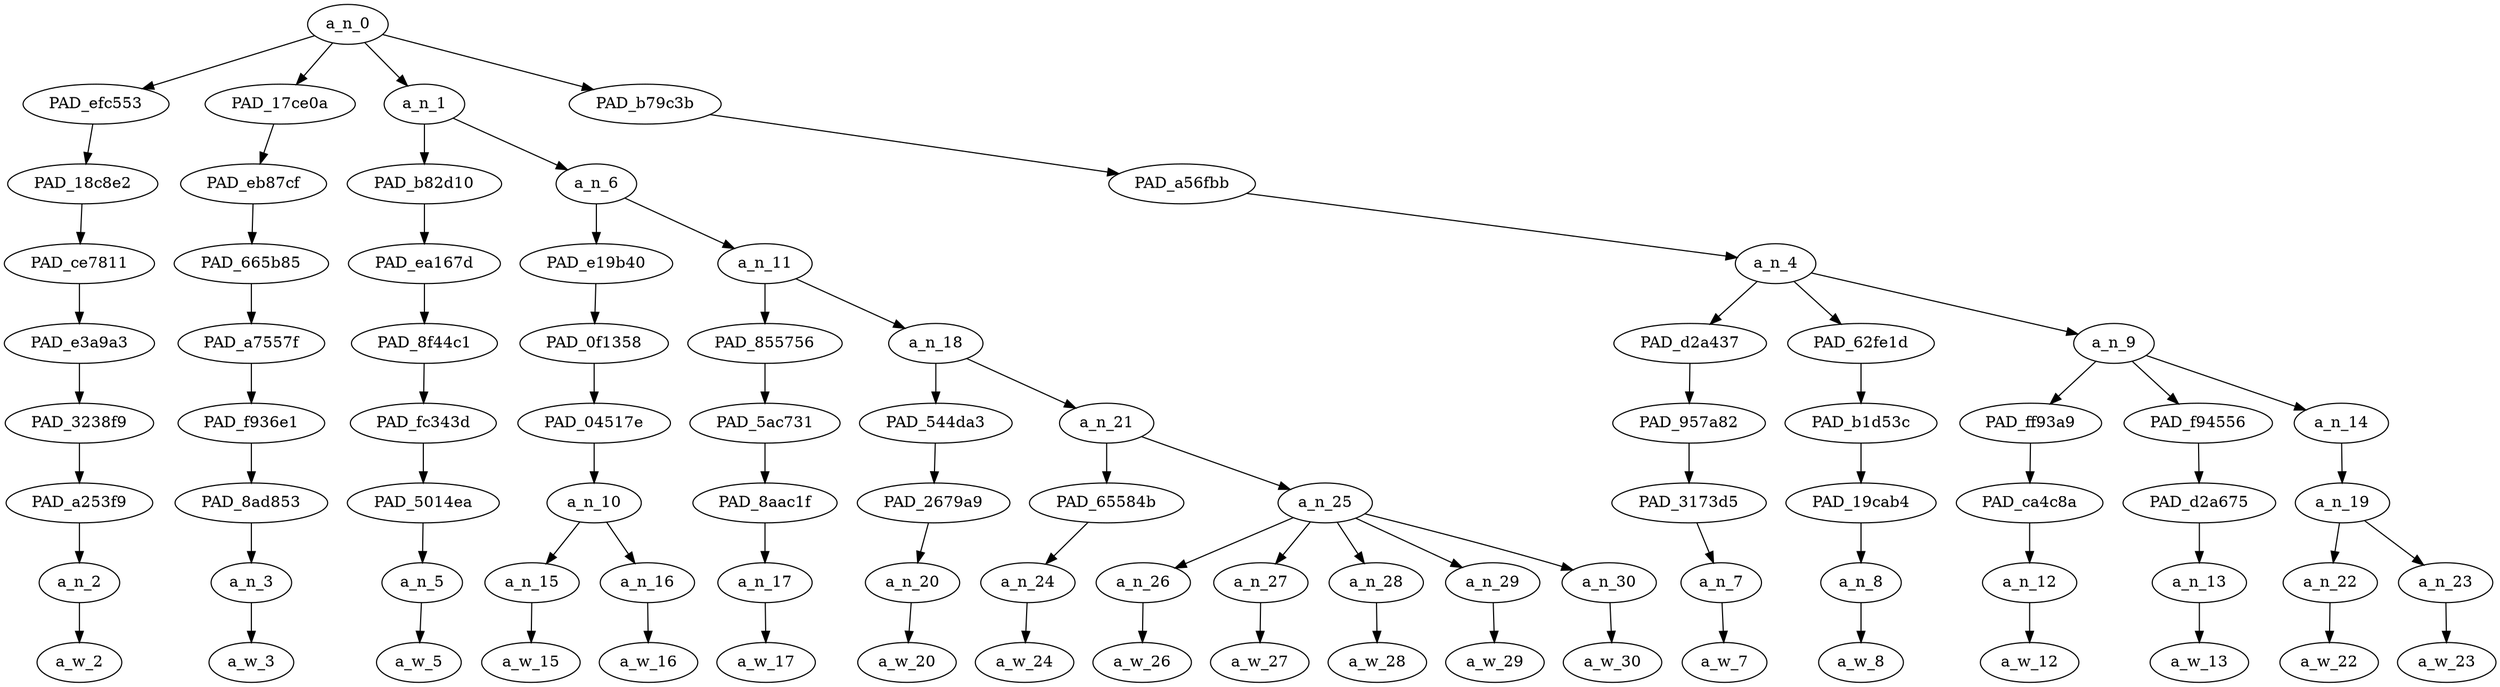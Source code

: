 strict digraph "" {
	a_n_0	[div_dir=1,
		index=0,
		level=8,
		pos="9.698784722222223,8!",
		text_span="[0, 1, 2, 3, 4, 5, 6, 7, 8, 9, 10, 11, 12, 13, 14, 15, 16, 17, 18]",
		value=1.00000000];
	PAD_efc553	[div_dir=-1,
		index=1,
		level=7,
		pos="11.0,7!",
		text_span="[11]",
		value=0.03335607];
	a_n_0 -> PAD_efc553;
	PAD_17ce0a	[div_dir=-1,
		index=2,
		level=7,
		pos="12.0,7!",
		text_span="[12]",
		value=0.03315404];
	a_n_0 -> PAD_17ce0a;
	a_n_1	[div_dir=1,
		index=0,
		level=7,
		pos="1.40625,7!",
		text_span="[0, 1, 2, 3, 4, 5, 6, 7, 8, 9, 10]",
		value=0.65939433];
	a_n_0 -> a_n_1;
	PAD_b79c3b	[div_dir=-1,
		index=3,
		level=7,
		pos="14.388888888888891,7!",
		text_span="[13, 14, 15, 16, 17, 18]",
		value=0.27408013];
	a_n_0 -> PAD_b79c3b;
	PAD_18c8e2	[div_dir=-1,
		index=2,
		level=6,
		pos="11.0,6!",
		text_span="[11]",
		value=0.03335607];
	PAD_efc553 -> PAD_18c8e2;
	PAD_ce7811	[div_dir=-1,
		index=3,
		level=5,
		pos="11.0,5!",
		text_span="[11]",
		value=0.03335607];
	PAD_18c8e2 -> PAD_ce7811;
	PAD_e3a9a3	[div_dir=-1,
		index=4,
		level=4,
		pos="11.0,4!",
		text_span="[11]",
		value=0.03335607];
	PAD_ce7811 -> PAD_e3a9a3;
	PAD_3238f9	[div_dir=-1,
		index=5,
		level=3,
		pos="11.0,3!",
		text_span="[11]",
		value=0.03335607];
	PAD_e3a9a3 -> PAD_3238f9;
	PAD_a253f9	[div_dir=-1,
		index=6,
		level=2,
		pos="11.0,2!",
		text_span="[11]",
		value=0.03335607];
	PAD_3238f9 -> PAD_a253f9;
	a_n_2	[div_dir=-1,
		index=11,
		level=1,
		pos="11.0,1!",
		text_span="[11]",
		value=0.03335607];
	PAD_a253f9 -> a_n_2;
	a_w_2	[div_dir=0,
		index=11,
		level=0,
		pos="11,0!",
		text_span="[11]",
		value=you];
	a_n_2 -> a_w_2;
	PAD_eb87cf	[div_dir=-1,
		index=3,
		level=6,
		pos="12.0,6!",
		text_span="[12]",
		value=0.03315404];
	PAD_17ce0a -> PAD_eb87cf;
	PAD_665b85	[div_dir=-1,
		index=4,
		level=5,
		pos="12.0,5!",
		text_span="[12]",
		value=0.03315404];
	PAD_eb87cf -> PAD_665b85;
	PAD_a7557f	[div_dir=-1,
		index=5,
		level=4,
		pos="12.0,4!",
		text_span="[12]",
		value=0.03315404];
	PAD_665b85 -> PAD_a7557f;
	PAD_f936e1	[div_dir=-1,
		index=6,
		level=3,
		pos="12.0,3!",
		text_span="[12]",
		value=0.03315404];
	PAD_a7557f -> PAD_f936e1;
	PAD_8ad853	[div_dir=-1,
		index=7,
		level=2,
		pos="12.0,2!",
		text_span="[12]",
		value=0.03315404];
	PAD_f936e1 -> PAD_8ad853;
	a_n_3	[div_dir=-1,
		index=12,
		level=1,
		pos="12.0,1!",
		text_span="[12]",
		value=0.03315404];
	PAD_8ad853 -> a_n_3;
	a_w_3	[div_dir=0,
		index=12,
		level=0,
		pos="12,0!",
		text_span="[12]",
		value=’];
	a_n_3 -> a_w_3;
	PAD_b82d10	[div_dir=-1,
		index=0,
		level=6,
		pos="0.0,6!",
		text_span="[0]",
		value=0.03074692];
	a_n_1 -> PAD_b82d10;
	a_n_6	[div_dir=1,
		index=1,
		level=6,
		pos="2.8125,6!",
		text_span="[1, 2, 3, 4, 5, 6, 7, 8, 9, 10]",
		value=0.62850497];
	a_n_1 -> a_n_6;
	PAD_ea167d	[div_dir=-1,
		index=0,
		level=5,
		pos="0.0,5!",
		text_span="[0]",
		value=0.03074692];
	PAD_b82d10 -> PAD_ea167d;
	PAD_8f44c1	[div_dir=-1,
		index=0,
		level=4,
		pos="0.0,4!",
		text_span="[0]",
		value=0.03074692];
	PAD_ea167d -> PAD_8f44c1;
	PAD_fc343d	[div_dir=-1,
		index=0,
		level=3,
		pos="0.0,3!",
		text_span="[0]",
		value=0.03074692];
	PAD_8f44c1 -> PAD_fc343d;
	PAD_5014ea	[div_dir=-1,
		index=0,
		level=2,
		pos="0.0,2!",
		text_span="[0]",
		value=0.03074692];
	PAD_fc343d -> PAD_5014ea;
	a_n_5	[div_dir=-1,
		index=0,
		level=1,
		pos="0.0,1!",
		text_span="[0]",
		value=0.03074692];
	PAD_5014ea -> a_n_5;
	a_w_5	[div_dir=0,
		index=0,
		level=0,
		pos="0,0!",
		text_span="[0]",
		value=if];
	a_n_5 -> a_w_5;
	PAD_e19b40	[div_dir=1,
		index=1,
		level=5,
		pos="1.5,5!",
		text_span="[1, 2]",
		value=0.10955903];
	a_n_6 -> PAD_e19b40;
	a_n_11	[div_dir=1,
		index=2,
		level=5,
		pos="4.125,5!",
		text_span="[3, 4, 5, 6, 7, 8, 9, 10]",
		value=0.51872904];
	a_n_6 -> a_n_11;
	PAD_0f1358	[div_dir=1,
		index=1,
		level=4,
		pos="1.5,4!",
		text_span="[1, 2]",
		value=0.10955903];
	PAD_e19b40 -> PAD_0f1358;
	PAD_04517e	[div_dir=1,
		index=1,
		level=3,
		pos="1.5,3!",
		text_span="[1, 2]",
		value=0.10955903];
	PAD_0f1358 -> PAD_04517e;
	a_n_10	[div_dir=1,
		index=1,
		level=2,
		pos="1.5,2!",
		text_span="[1, 2]",
		value=0.10955903];
	PAD_04517e -> a_n_10;
	a_n_15	[div_dir=1,
		index=1,
		level=1,
		pos="1.0,1!",
		text_span="[1]",
		value=0.03847931];
	a_n_10 -> a_n_15;
	a_n_16	[div_dir=1,
		index=2,
		level=1,
		pos="2.0,1!",
		text_span="[2]",
		value=0.07092600];
	a_n_10 -> a_n_16;
	a_w_15	[div_dir=0,
		index=1,
		level=0,
		pos="1,0!",
		text_span="[1]",
		value=your];
	a_n_15 -> a_w_15;
	a_w_16	[div_dir=0,
		index=2,
		level=0,
		pos="2,0!",
		text_span="[2]",
		value=humor];
	a_n_16 -> a_w_16;
	PAD_855756	[div_dir=1,
		index=2,
		level=4,
		pos="3.0,4!",
		text_span="[3]",
		value=0.02718656];
	a_n_11 -> PAD_855756;
	a_n_18	[div_dir=1,
		index=3,
		level=4,
		pos="5.25,4!",
		text_span="[4, 5, 6, 7, 8, 9, 10]",
		value=0.49137380];
	a_n_11 -> a_n_18;
	PAD_5ac731	[div_dir=1,
		index=2,
		level=3,
		pos="3.0,3!",
		text_span="[3]",
		value=0.02718656];
	PAD_855756 -> PAD_5ac731;
	PAD_8aac1f	[div_dir=1,
		index=2,
		level=2,
		pos="3.0,2!",
		text_span="[3]",
		value=0.02718656];
	PAD_5ac731 -> PAD_8aac1f;
	a_n_17	[div_dir=1,
		index=3,
		level=1,
		pos="3.0,1!",
		text_span="[3]",
		value=0.02718656];
	PAD_8aac1f -> a_n_17;
	a_w_17	[div_dir=0,
		index=3,
		level=0,
		pos="3,0!",
		text_span="[3]",
		value=is];
	a_n_17 -> a_w_17;
	PAD_544da3	[div_dir=1,
		index=3,
		level=3,
		pos="4.0,3!",
		text_span="[4]",
		value=0.03313328];
	a_n_18 -> PAD_544da3;
	a_n_21	[div_dir=1,
		index=4,
		level=3,
		pos="6.5,3!",
		text_span="[5, 6, 7, 8, 9, 10]",
		value=0.45807986];
	a_n_18 -> a_n_21;
	PAD_2679a9	[div_dir=1,
		index=3,
		level=2,
		pos="4.0,2!",
		text_span="[4]",
		value=0.03313328];
	PAD_544da3 -> PAD_2679a9;
	a_n_20	[div_dir=1,
		index=4,
		level=1,
		pos="4.0,1!",
		text_span="[4]",
		value=0.03313328];
	PAD_2679a9 -> a_n_20;
	a_w_20	[div_dir=0,
		index=4,
		level=0,
		pos="4,0!",
		text_span="[4]",
		value=based];
	a_n_20 -> a_w_20;
	PAD_65584b	[div_dir=-1,
		index=4,
		level=2,
		pos="5.0,2!",
		text_span="[5]",
		value=0.03616543];
	a_n_21 -> PAD_65584b;
	a_n_25	[div_dir=1,
		index=5,
		level=2,
		pos="8.0,2!",
		text_span="[6, 7, 8, 9, 10]",
		value=0.42176937];
	a_n_21 -> a_n_25;
	a_n_24	[div_dir=-1,
		index=5,
		level=1,
		pos="5.0,1!",
		text_span="[5]",
		value=0.03616543];
	PAD_65584b -> a_n_24;
	a_w_24	[div_dir=0,
		index=5,
		level=0,
		pos="5,0!",
		text_span="[5]",
		value=on];
	a_n_24 -> a_w_24;
	a_n_26	[div_dir=1,
		index=6,
		level=1,
		pos="6.0,1!",
		text_span="[6]",
		value=0.12491109];
	a_n_25 -> a_n_26;
	a_n_27	[div_dir=1,
		index=7,
		level=1,
		pos="7.0,1!",
		text_span="[7]",
		value=0.10540791];
	a_n_25 -> a_n_27;
	a_n_28	[div_dir=1,
		index=8,
		level=1,
		pos="8.0,1!",
		text_span="[8]",
		value=0.08504469];
	a_n_25 -> a_n_28;
	a_n_29	[div_dir=1,
		index=9,
		level=1,
		pos="9.0,1!",
		text_span="[9]",
		value=0.03212759];
	a_n_25 -> a_n_29;
	a_n_30	[div_dir=1,
		index=10,
		level=1,
		pos="10.0,1!",
		text_span="[10]",
		value=0.07411240];
	a_n_25 -> a_n_30;
	a_w_26	[div_dir=0,
		index=6,
		level=0,
		pos="6,0!",
		text_span="[6]",
		value=racism];
	a_n_26 -> a_w_26;
	a_w_27	[div_dir=0,
		index=7,
		level=0,
		pos="7,0!",
		text_span="[7]",
		value=homophobia];
	a_n_27 -> a_w_27;
	a_w_28	[div_dir=0,
		index=8,
		level=0,
		pos="8,0!",
		text_span="[8]",
		value=sexism];
	a_n_28 -> a_w_28;
	a_w_29	[div_dir=0,
		index=9,
		level=0,
		pos="9,0!",
		text_span="[9]",
		value=and];
	a_n_29 -> a_w_29;
	a_w_30	[div_dir=0,
		index=10,
		level=0,
		pos="10,0!",
		text_span="[10]",
		value=rape];
	a_n_30 -> a_w_30;
	PAD_a56fbb	[div_dir=-1,
		index=4,
		level=6,
		pos="14.388888888888891,6!",
		text_span="[13, 14, 15, 16, 17, 18]",
		value=0.27408013];
	PAD_b79c3b -> PAD_a56fbb;
	a_n_4	[div_dir=-1,
		index=5,
		level=5,
		pos="14.388888888888891,5!",
		text_span="[13, 14, 15, 16, 17, 18]",
		value=0.27408013];
	PAD_a56fbb -> a_n_4;
	PAD_d2a437	[div_dir=-1,
		index=6,
		level=4,
		pos="13.0,4!",
		text_span="[13]",
		value=0.02735799];
	a_n_4 -> PAD_d2a437;
	PAD_62fe1d	[div_dir=-1,
		index=7,
		level=4,
		pos="14.0,4!",
		text_span="[14]",
		value=0.02440966];
	a_n_4 -> PAD_62fe1d;
	a_n_9	[div_dir=-1,
		index=8,
		level=4,
		pos="16.166666666666668,4!",
		text_span="[15, 16, 17, 18]",
		value=0.22219042];
	a_n_4 -> a_n_9;
	PAD_957a82	[div_dir=-1,
		index=7,
		level=3,
		pos="13.0,3!",
		text_span="[13]",
		value=0.02735799];
	PAD_d2a437 -> PAD_957a82;
	PAD_3173d5	[div_dir=-1,
		index=8,
		level=2,
		pos="13.0,2!",
		text_span="[13]",
		value=0.02735799];
	PAD_957a82 -> PAD_3173d5;
	a_n_7	[div_dir=-1,
		index=13,
		level=1,
		pos="13.0,1!",
		text_span="[13]",
		value=0.02735799];
	PAD_3173d5 -> a_n_7;
	a_w_7	[div_dir=0,
		index=13,
		level=0,
		pos="13,0!",
		text_span="[13]",
		value=re];
	a_n_7 -> a_w_7;
	PAD_b1d53c	[div_dir=-1,
		index=8,
		level=3,
		pos="14.0,3!",
		text_span="[14]",
		value=0.02440966];
	PAD_62fe1d -> PAD_b1d53c;
	PAD_19cab4	[div_dir=-1,
		index=9,
		level=2,
		pos="14.0,2!",
		text_span="[14]",
		value=0.02440966];
	PAD_b1d53c -> PAD_19cab4;
	a_n_8	[div_dir=-1,
		index=14,
		level=1,
		pos="14.0,1!",
		text_span="[14]",
		value=0.02440966];
	PAD_19cab4 -> a_n_8;
	a_w_8	[div_dir=0,
		index=14,
		level=0,
		pos="14,0!",
		text_span="[14]",
		value=not];
	a_n_8 -> a_w_8;
	PAD_ff93a9	[div_dir=1,
		index=9,
		level=3,
		pos="15.0,3!",
		text_span="[15]",
		value=0.06434025];
	a_n_9 -> PAD_ff93a9;
	PAD_f94556	[div_dir=-1,
		index=10,
		level=3,
		pos="16.0,3!",
		text_span="[16]",
		value=0.06447922];
	a_n_9 -> PAD_f94556;
	a_n_14	[div_dir=-1,
		index=11,
		level=3,
		pos="17.5,3!",
		text_span="[17, 18]",
		value=0.09329637];
	a_n_9 -> a_n_14;
	PAD_ca4c8a	[div_dir=1,
		index=10,
		level=2,
		pos="15.0,2!",
		text_span="[15]",
		value=0.06434025];
	PAD_ff93a9 -> PAD_ca4c8a;
	a_n_12	[div_dir=1,
		index=15,
		level=1,
		pos="15.0,1!",
		text_span="[15]",
		value=0.06434025];
	PAD_ca4c8a -> a_n_12;
	a_w_12	[div_dir=0,
		index=15,
		level=0,
		pos="15,0!",
		text_span="[15]",
		value=fucking];
	a_n_12 -> a_w_12;
	PAD_d2a675	[div_dir=-1,
		index=11,
		level=2,
		pos="16.0,2!",
		text_span="[16]",
		value=0.06447922];
	PAD_f94556 -> PAD_d2a675;
	a_n_13	[div_dir=-1,
		index=16,
		level=1,
		pos="16.0,1!",
		text_span="[16]",
		value=0.06447922];
	PAD_d2a675 -> a_n_13;
	a_w_13	[div_dir=0,
		index=16,
		level=0,
		pos="16,0!",
		text_span="[16]",
		value=funny];
	a_n_13 -> a_w_13;
	a_n_19	[div_dir=-1,
		index=12,
		level=2,
		pos="17.5,2!",
		text_span="[17, 18]",
		value=0.09317344];
	a_n_14 -> a_n_19;
	a_n_22	[div_dir=-1,
		index=17,
		level=1,
		pos="17.0,1!",
		text_span="[17]",
		value=0.04201079];
	a_n_19 -> a_n_22;
	a_n_23	[div_dir=-1,
		index=18,
		level=1,
		pos="18.0,1!",
		text_span="[18]",
		value=0.05103972];
	a_n_19 -> a_n_23;
	a_w_22	[div_dir=0,
		index=17,
		level=0,
		pos="17,0!",
		text_span="[17]",
		value=go];
	a_n_22 -> a_w_22;
	a_w_23	[div_dir=0,
		index=18,
		level=0,
		pos="18,0!",
		text_span="[18]",
		value=home];
	a_n_23 -> a_w_23;
}
